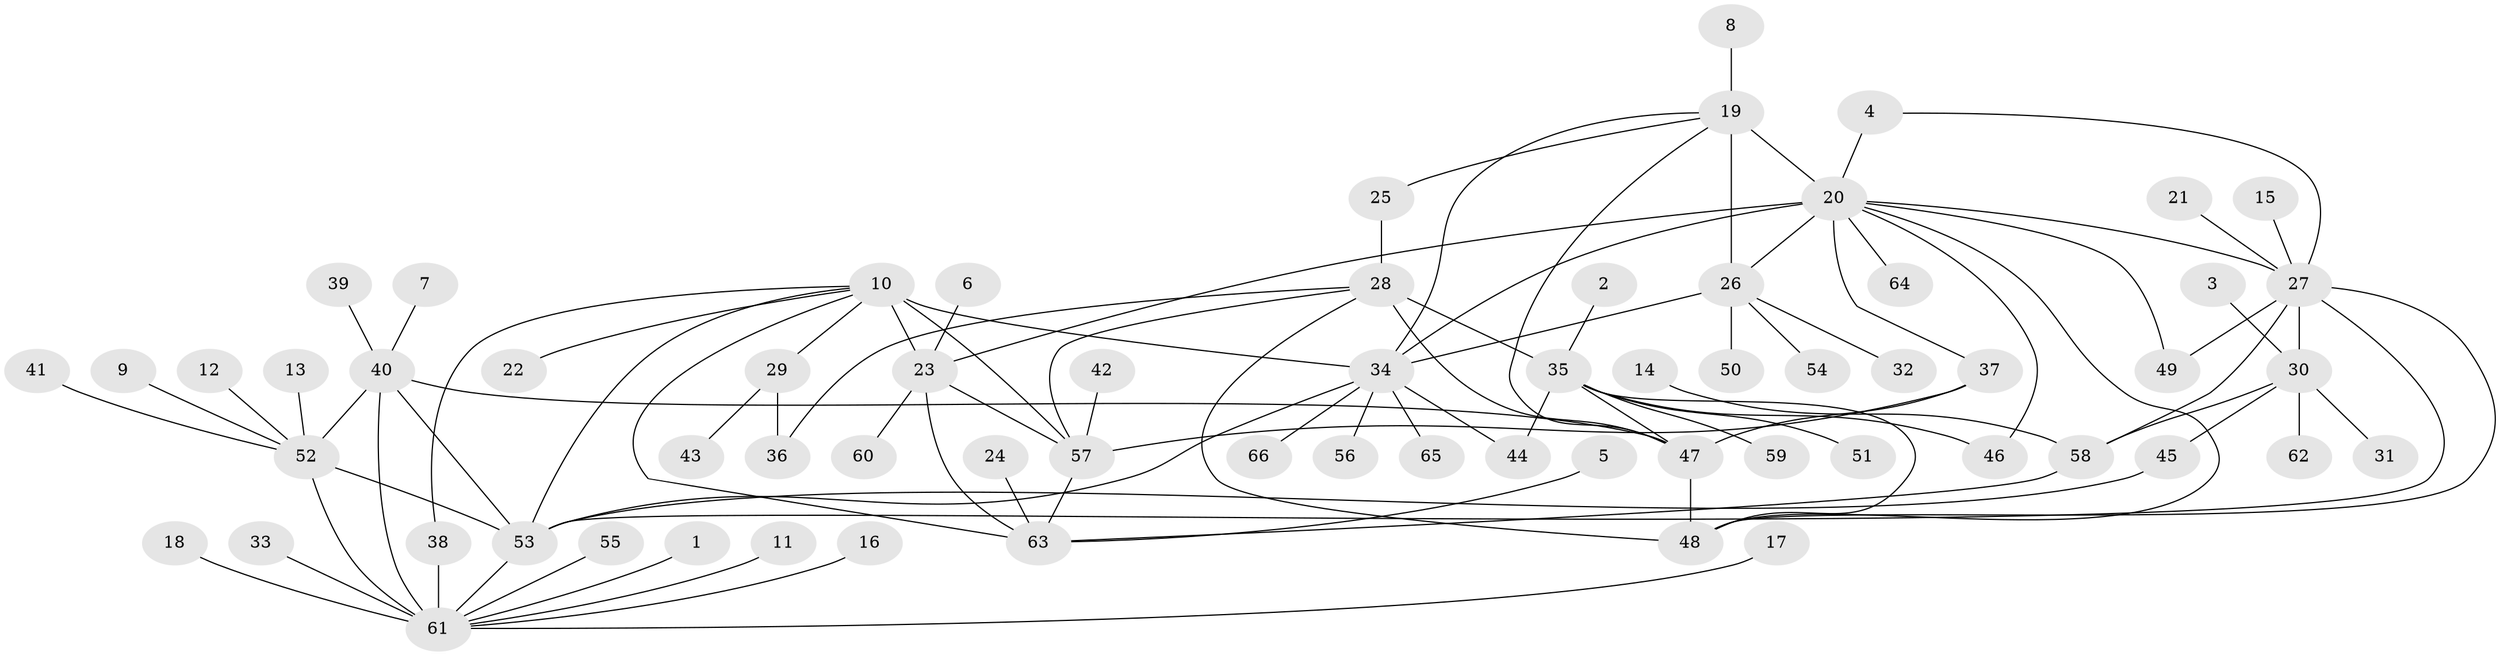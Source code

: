 // original degree distribution, {7: 0.061068702290076333, 10: 0.022900763358778626, 6: 0.015267175572519083, 15: 0.007633587786259542, 11: 0.022900763358778626, 12: 0.007633587786259542, 5: 0.015267175572519083, 8: 0.04580152671755725, 9: 0.022900763358778626, 16: 0.007633587786259542, 13: 0.007633587786259542, 1: 0.6030534351145038, 3: 0.022900763358778626, 2: 0.13740458015267176}
// Generated by graph-tools (version 1.1) at 2025/02/03/09/25 03:02:37]
// undirected, 66 vertices, 96 edges
graph export_dot {
graph [start="1"]
  node [color=gray90,style=filled];
  1;
  2;
  3;
  4;
  5;
  6;
  7;
  8;
  9;
  10;
  11;
  12;
  13;
  14;
  15;
  16;
  17;
  18;
  19;
  20;
  21;
  22;
  23;
  24;
  25;
  26;
  27;
  28;
  29;
  30;
  31;
  32;
  33;
  34;
  35;
  36;
  37;
  38;
  39;
  40;
  41;
  42;
  43;
  44;
  45;
  46;
  47;
  48;
  49;
  50;
  51;
  52;
  53;
  54;
  55;
  56;
  57;
  58;
  59;
  60;
  61;
  62;
  63;
  64;
  65;
  66;
  1 -- 61 [weight=1.0];
  2 -- 35 [weight=1.0];
  3 -- 30 [weight=1.0];
  4 -- 20 [weight=1.0];
  4 -- 27 [weight=1.0];
  5 -- 63 [weight=1.0];
  6 -- 23 [weight=1.0];
  7 -- 40 [weight=1.0];
  8 -- 19 [weight=1.0];
  9 -- 52 [weight=1.0];
  10 -- 22 [weight=1.0];
  10 -- 23 [weight=2.0];
  10 -- 29 [weight=1.0];
  10 -- 34 [weight=1.0];
  10 -- 38 [weight=1.0];
  10 -- 53 [weight=1.0];
  10 -- 57 [weight=4.0];
  10 -- 63 [weight=2.0];
  11 -- 61 [weight=1.0];
  12 -- 52 [weight=1.0];
  13 -- 52 [weight=1.0];
  14 -- 58 [weight=1.0];
  15 -- 27 [weight=1.0];
  16 -- 61 [weight=1.0];
  17 -- 61 [weight=1.0];
  18 -- 61 [weight=1.0];
  19 -- 20 [weight=1.0];
  19 -- 25 [weight=1.0];
  19 -- 26 [weight=3.0];
  19 -- 34 [weight=1.0];
  19 -- 47 [weight=1.0];
  20 -- 23 [weight=1.0];
  20 -- 26 [weight=3.0];
  20 -- 27 [weight=1.0];
  20 -- 34 [weight=1.0];
  20 -- 37 [weight=1.0];
  20 -- 46 [weight=1.0];
  20 -- 48 [weight=1.0];
  20 -- 49 [weight=1.0];
  20 -- 64 [weight=1.0];
  21 -- 27 [weight=1.0];
  23 -- 57 [weight=2.0];
  23 -- 60 [weight=1.0];
  23 -- 63 [weight=1.0];
  24 -- 63 [weight=1.0];
  25 -- 28 [weight=1.0];
  26 -- 32 [weight=1.0];
  26 -- 34 [weight=3.0];
  26 -- 50 [weight=1.0];
  26 -- 54 [weight=1.0];
  27 -- 30 [weight=3.0];
  27 -- 48 [weight=1.0];
  27 -- 49 [weight=1.0];
  27 -- 53 [weight=1.0];
  27 -- 58 [weight=6.0];
  28 -- 35 [weight=1.0];
  28 -- 36 [weight=1.0];
  28 -- 47 [weight=3.0];
  28 -- 48 [weight=1.0];
  28 -- 57 [weight=1.0];
  29 -- 36 [weight=1.0];
  29 -- 43 [weight=1.0];
  30 -- 31 [weight=1.0];
  30 -- 45 [weight=1.0];
  30 -- 58 [weight=2.0];
  30 -- 62 [weight=1.0];
  33 -- 61 [weight=1.0];
  34 -- 44 [weight=1.0];
  34 -- 53 [weight=1.0];
  34 -- 56 [weight=1.0];
  34 -- 65 [weight=1.0];
  34 -- 66 [weight=1.0];
  35 -- 44 [weight=1.0];
  35 -- 46 [weight=1.0];
  35 -- 47 [weight=3.0];
  35 -- 48 [weight=1.0];
  35 -- 51 [weight=1.0];
  35 -- 59 [weight=1.0];
  37 -- 47 [weight=1.0];
  37 -- 57 [weight=1.0];
  38 -- 61 [weight=1.0];
  39 -- 40 [weight=1.0];
  40 -- 47 [weight=1.0];
  40 -- 52 [weight=3.0];
  40 -- 53 [weight=1.0];
  40 -- 61 [weight=1.0];
  41 -- 52 [weight=1.0];
  42 -- 57 [weight=1.0];
  45 -- 53 [weight=1.0];
  47 -- 48 [weight=3.0];
  52 -- 53 [weight=3.0];
  52 -- 61 [weight=3.0];
  53 -- 61 [weight=1.0];
  55 -- 61 [weight=1.0];
  57 -- 63 [weight=2.0];
  58 -- 63 [weight=1.0];
}
